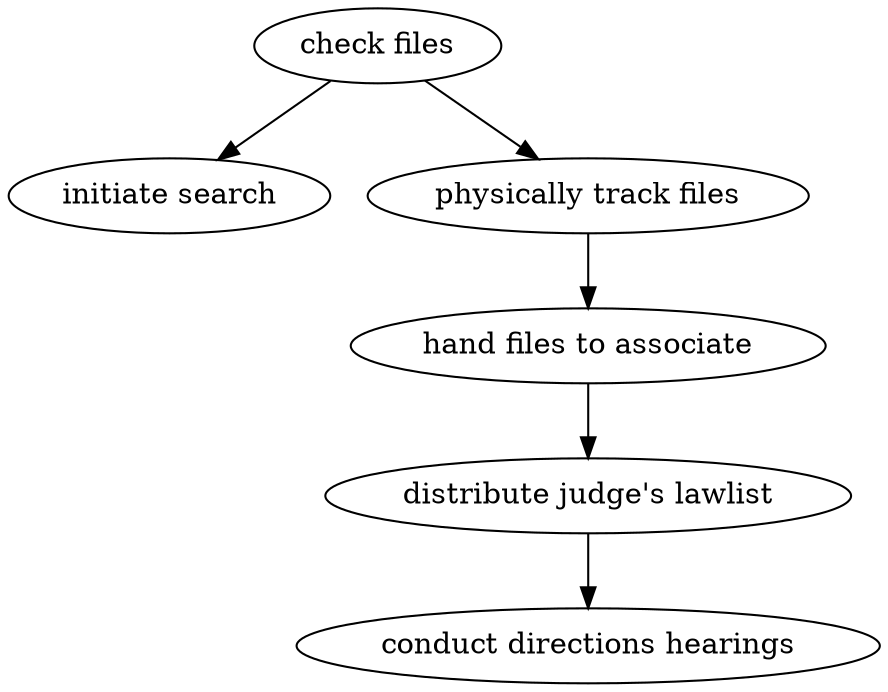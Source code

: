 strict digraph "doc-3.2" {
	graph [name="doc-3.2"];
	"check files"	[attrs="{'type': 'Activity', 'label': 'check files'}"];
	"initiate search"	[attrs="{'type': 'Activity', 'label': 'initiate search'}"];
	"check files" -> "initiate search"	[attrs="{'type': 'flow', 'label': 'flow'}"];
	"physically track files"	[attrs="{'type': 'Activity', 'label': 'physically track files'}"];
	"check files" -> "physically track files"	[attrs="{'type': 'flow', 'label': 'flow'}"];
	"hand files to associate"	[attrs="{'type': 'Activity', 'label': 'hand files to associate'}"];
	"physically track files" -> "hand files to associate"	[attrs="{'type': 'flow', 'label': 'flow'}"];
	"distribute judge's lawlist"	[attrs="{'type': 'Activity', 'label': \"distribute judge's lawlist\"}"];
	"hand files to associate" -> "distribute judge's lawlist"	[attrs="{'type': 'flow', 'label': 'flow'}"];
	"conduct directions hearings"	[attrs="{'type': 'Activity', 'label': 'conduct directions hearings'}"];
	"distribute judge's lawlist" -> "conduct directions hearings"	[attrs="{'type': 'flow', 'label': 'flow'}"];
}
